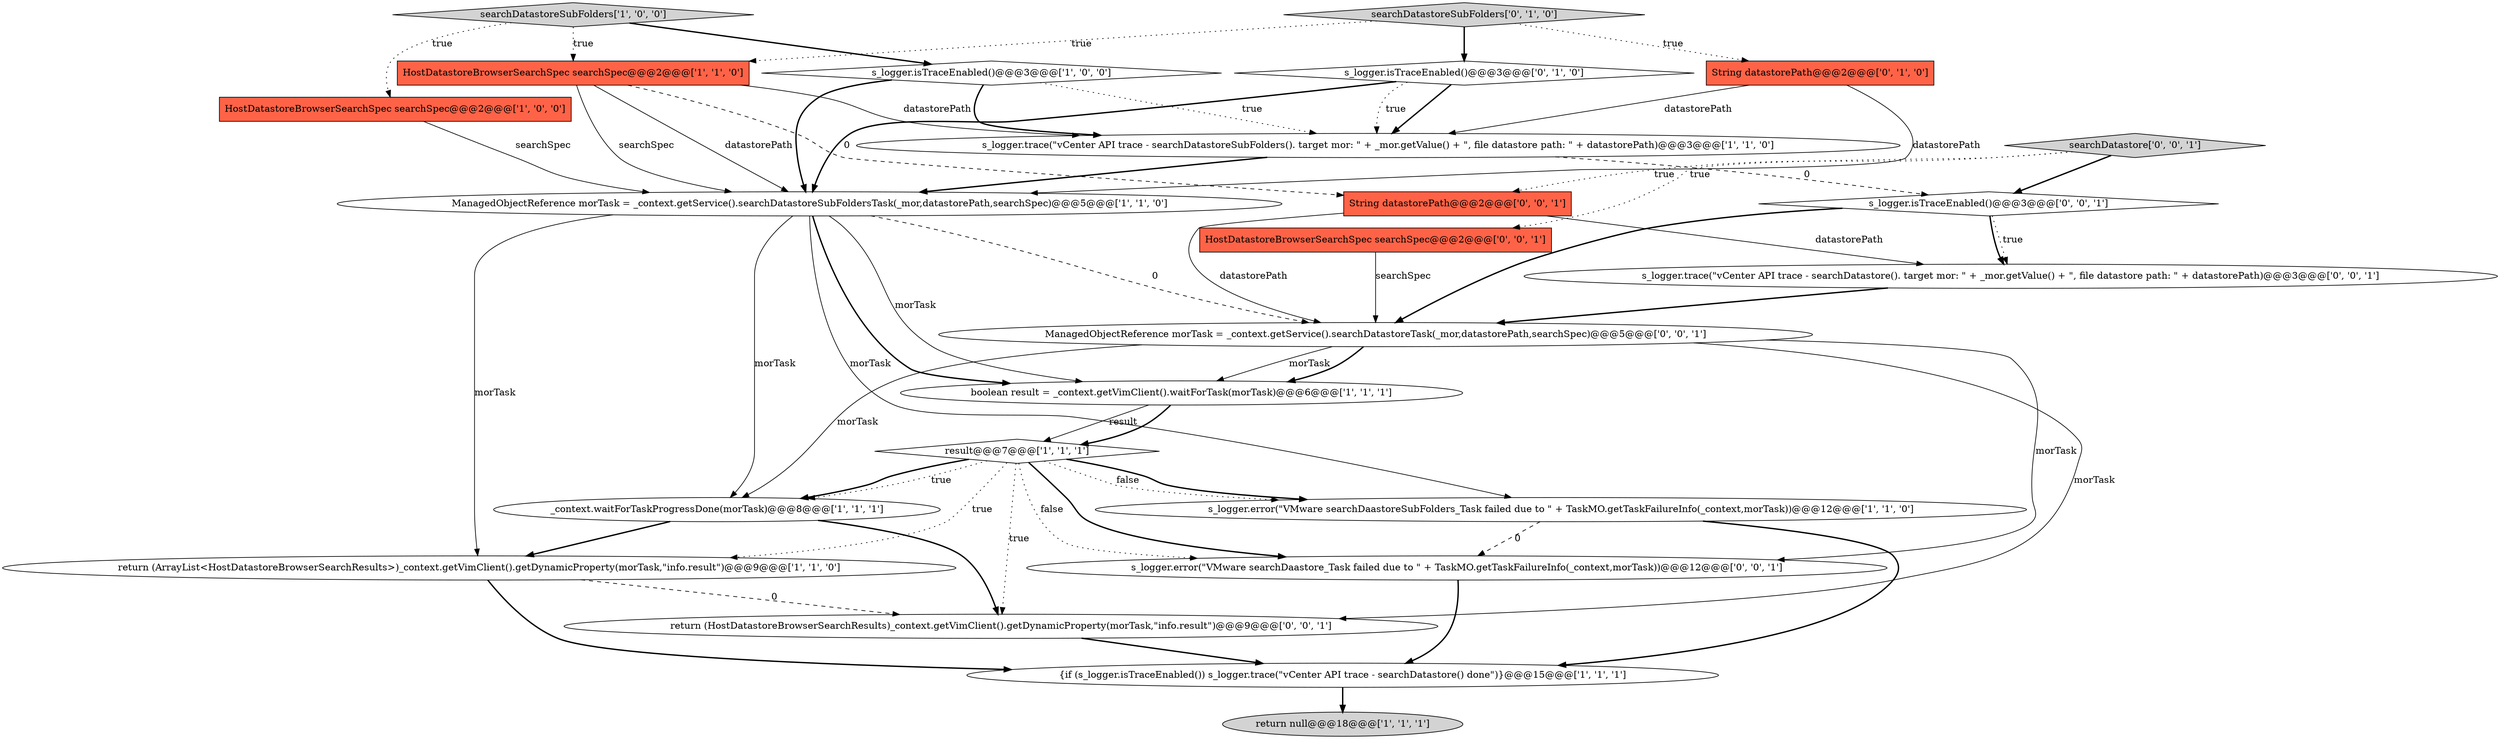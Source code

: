 digraph {
4 [style = filled, label = "HostDatastoreBrowserSearchSpec searchSpec@@@2@@@['1', '1', '0']", fillcolor = tomato, shape = box image = "AAA0AAABBB1BBB"];
10 [style = filled, label = "ManagedObjectReference morTask = _context.getService().searchDatastoreSubFoldersTask(_mor,datastorePath,searchSpec)@@@5@@@['1', '1', '0']", fillcolor = white, shape = ellipse image = "AAA0AAABBB1BBB"];
18 [style = filled, label = "s_logger.error(\"VMware searchDaastore_Task failed due to \" + TaskMO.getTaskFailureInfo(_context,morTask))@@@12@@@['0', '0', '1']", fillcolor = white, shape = ellipse image = "AAA0AAABBB3BBB"];
5 [style = filled, label = "return null@@@18@@@['1', '1', '1']", fillcolor = lightgray, shape = ellipse image = "AAA0AAABBB1BBB"];
22 [style = filled, label = "s_logger.isTraceEnabled()@@@3@@@['0', '0', '1']", fillcolor = white, shape = diamond image = "AAA0AAABBB3BBB"];
13 [style = filled, label = "s_logger.isTraceEnabled()@@@3@@@['0', '1', '0']", fillcolor = white, shape = diamond image = "AAA0AAABBB2BBB"];
20 [style = filled, label = "return (HostDatastoreBrowserSearchResults)_context.getVimClient().getDynamicProperty(morTask,\"info.result\")@@@9@@@['0', '0', '1']", fillcolor = white, shape = ellipse image = "AAA0AAABBB3BBB"];
12 [style = filled, label = "_context.waitForTaskProgressDone(morTask)@@@8@@@['1', '1', '1']", fillcolor = white, shape = ellipse image = "AAA0AAABBB1BBB"];
21 [style = filled, label = "String datastorePath@@@2@@@['0', '0', '1']", fillcolor = tomato, shape = box image = "AAA0AAABBB3BBB"];
19 [style = filled, label = "HostDatastoreBrowserSearchSpec searchSpec@@@2@@@['0', '0', '1']", fillcolor = tomato, shape = box image = "AAA0AAABBB3BBB"];
7 [style = filled, label = "searchDatastoreSubFolders['1', '0', '0']", fillcolor = lightgray, shape = diamond image = "AAA0AAABBB1BBB"];
6 [style = filled, label = "s_logger.trace(\"vCenter API trace - searchDatastoreSubFolders(). target mor: \" + _mor.getValue() + \", file datastore path: \" + datastorePath)@@@3@@@['1', '1', '0']", fillcolor = white, shape = ellipse image = "AAA0AAABBB1BBB"];
8 [style = filled, label = "boolean result = _context.getVimClient().waitForTask(morTask)@@@6@@@['1', '1', '1']", fillcolor = white, shape = ellipse image = "AAA0AAABBB1BBB"];
9 [style = filled, label = "return (ArrayList<HostDatastoreBrowserSearchResults>)_context.getVimClient().getDynamicProperty(morTask,\"info.result\")@@@9@@@['1', '1', '0']", fillcolor = white, shape = ellipse image = "AAA0AAABBB1BBB"];
2 [style = filled, label = "HostDatastoreBrowserSearchSpec searchSpec@@@2@@@['1', '0', '0']", fillcolor = tomato, shape = box image = "AAA0AAABBB1BBB"];
14 [style = filled, label = "searchDatastoreSubFolders['0', '1', '0']", fillcolor = lightgray, shape = diamond image = "AAA0AAABBB2BBB"];
3 [style = filled, label = "{if (s_logger.isTraceEnabled()) s_logger.trace(\"vCenter API trace - searchDatastore() done\")}@@@15@@@['1', '1', '1']", fillcolor = white, shape = ellipse image = "AAA0AAABBB1BBB"];
0 [style = filled, label = "s_logger.isTraceEnabled()@@@3@@@['1', '0', '0']", fillcolor = white, shape = diamond image = "AAA0AAABBB1BBB"];
23 [style = filled, label = "searchDatastore['0', '0', '1']", fillcolor = lightgray, shape = diamond image = "AAA0AAABBB3BBB"];
1 [style = filled, label = "s_logger.error(\"VMware searchDaastoreSubFolders_Task failed due to \" + TaskMO.getTaskFailureInfo(_context,morTask))@@@12@@@['1', '1', '0']", fillcolor = white, shape = ellipse image = "AAA0AAABBB1BBB"];
16 [style = filled, label = "ManagedObjectReference morTask = _context.getService().searchDatastoreTask(_mor,datastorePath,searchSpec)@@@5@@@['0', '0', '1']", fillcolor = white, shape = ellipse image = "AAA0AAABBB3BBB"];
15 [style = filled, label = "String datastorePath@@@2@@@['0', '1', '0']", fillcolor = tomato, shape = box image = "AAA0AAABBB2BBB"];
11 [style = filled, label = "result@@@7@@@['1', '1', '1']", fillcolor = white, shape = diamond image = "AAA0AAABBB1BBB"];
17 [style = filled, label = "s_logger.trace(\"vCenter API trace - searchDatastore(). target mor: \" + _mor.getValue() + \", file datastore path: \" + datastorePath)@@@3@@@['0', '0', '1']", fillcolor = white, shape = ellipse image = "AAA0AAABBB3BBB"];
7->2 [style = dotted, label="true"];
0->6 [style = bold, label=""];
11->18 [style = dotted, label="false"];
18->3 [style = bold, label=""];
11->9 [style = dotted, label="true"];
23->22 [style = bold, label=""];
13->6 [style = dotted, label="true"];
14->4 [style = dotted, label="true"];
0->6 [style = dotted, label="true"];
7->4 [style = dotted, label="true"];
20->3 [style = bold, label=""];
1->18 [style = dashed, label="0"];
11->12 [style = bold, label=""];
11->12 [style = dotted, label="true"];
16->18 [style = solid, label="morTask"];
15->6 [style = solid, label="datastorePath"];
4->21 [style = dashed, label="0"];
4->10 [style = solid, label="searchSpec"];
16->8 [style = solid, label="morTask"];
23->19 [style = dotted, label="true"];
9->3 [style = bold, label=""];
13->6 [style = bold, label=""];
8->11 [style = solid, label="result"];
10->8 [style = bold, label=""];
14->13 [style = bold, label=""];
22->16 [style = bold, label=""];
16->8 [style = bold, label=""];
4->10 [style = solid, label="datastorePath"];
10->8 [style = solid, label="morTask"];
11->1 [style = bold, label=""];
11->18 [style = bold, label=""];
22->17 [style = bold, label=""];
6->22 [style = dashed, label="0"];
16->12 [style = solid, label="morTask"];
3->5 [style = bold, label=""];
2->10 [style = solid, label="searchSpec"];
6->10 [style = bold, label=""];
0->10 [style = bold, label=""];
12->9 [style = bold, label=""];
11->1 [style = dotted, label="false"];
8->11 [style = bold, label=""];
10->16 [style = dashed, label="0"];
1->3 [style = bold, label=""];
14->15 [style = dotted, label="true"];
10->9 [style = solid, label="morTask"];
23->21 [style = dotted, label="true"];
7->0 [style = bold, label=""];
10->1 [style = solid, label="morTask"];
12->20 [style = bold, label=""];
9->20 [style = dashed, label="0"];
11->20 [style = dotted, label="true"];
15->10 [style = solid, label="datastorePath"];
21->17 [style = solid, label="datastorePath"];
4->6 [style = solid, label="datastorePath"];
13->10 [style = bold, label=""];
19->16 [style = solid, label="searchSpec"];
22->17 [style = dotted, label="true"];
10->12 [style = solid, label="morTask"];
17->16 [style = bold, label=""];
16->20 [style = solid, label="morTask"];
21->16 [style = solid, label="datastorePath"];
}
